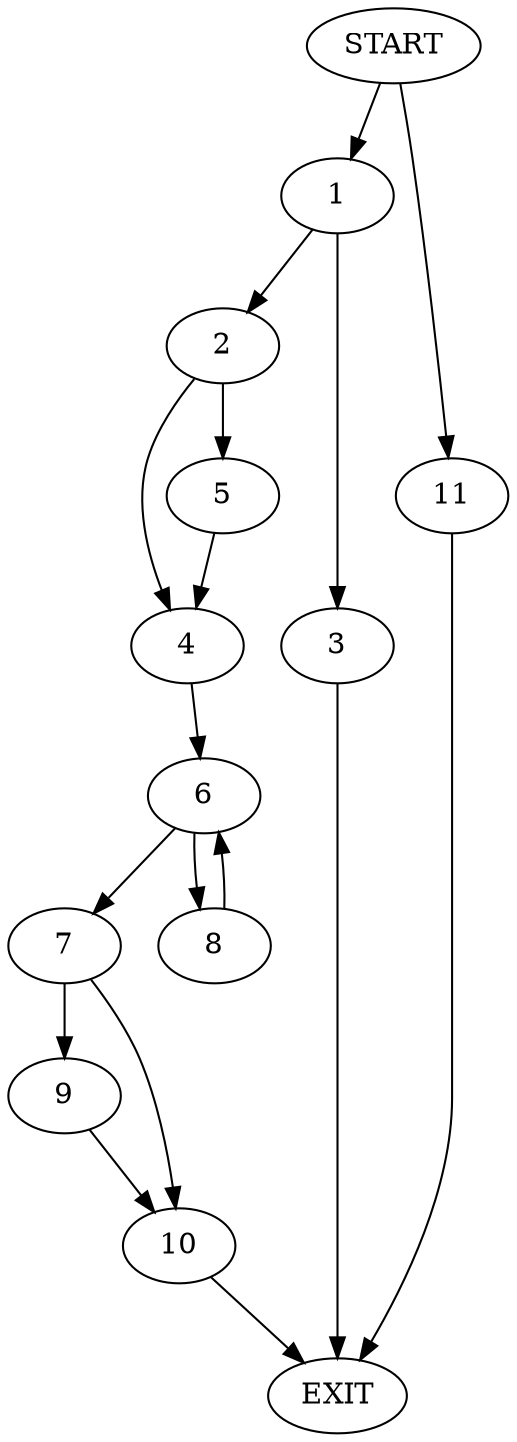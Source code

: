 digraph {
0 [label="START"]
12 [label="EXIT"]
0 -> 1
1 -> 2
1 -> 3
3 -> 12
2 -> 4
2 -> 5
5 -> 4
4 -> 6
6 -> 7
6 -> 8
8 -> 6
7 -> 9
7 -> 10
10 -> 12
9 -> 10
0 -> 11
11 -> 12
}
